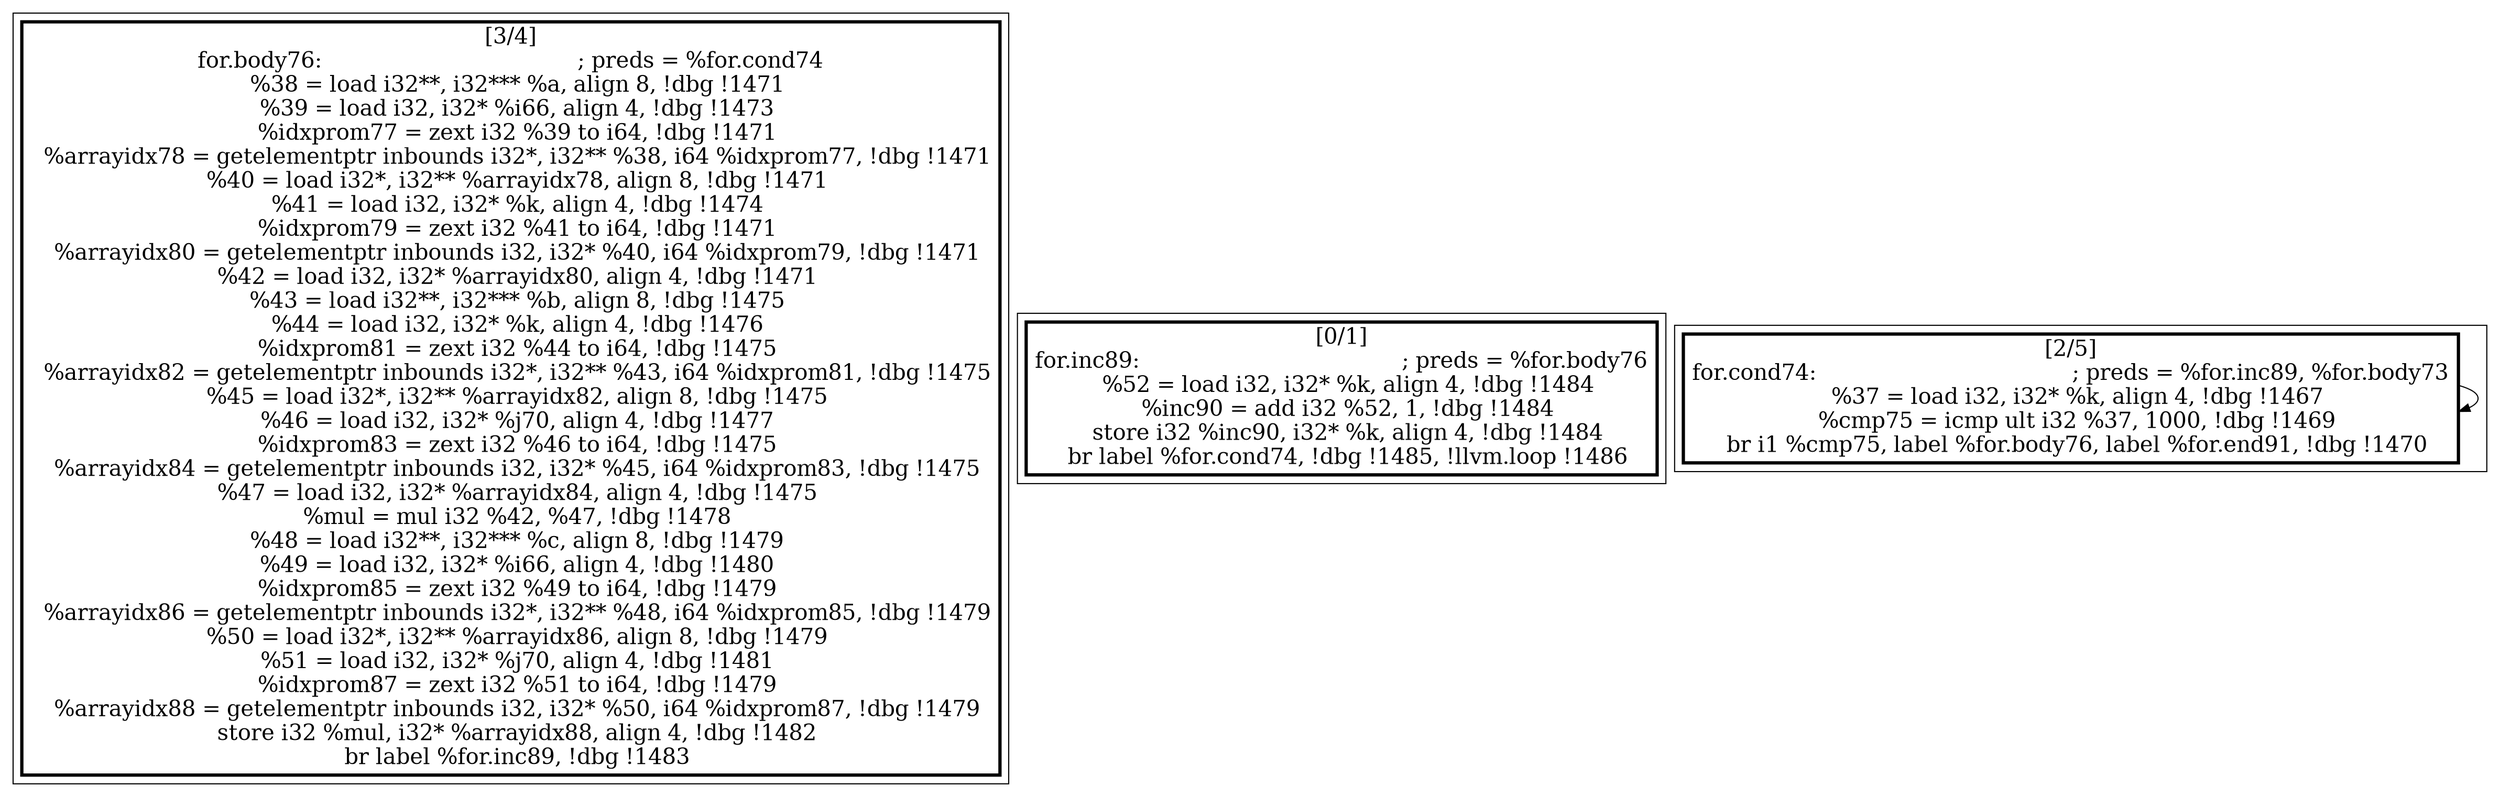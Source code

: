 
digraph G {





subgraph cluster2 {


node1056 [penwidth=3.0,fontsize=20,shape=rectangle,label="[3/4]
for.body76:                                       ; preds = %for.cond74
  %38 = load i32**, i32*** %a, align 8, !dbg !1471
  %39 = load i32, i32* %i66, align 4, !dbg !1473
  %idxprom77 = zext i32 %39 to i64, !dbg !1471
  %arrayidx78 = getelementptr inbounds i32*, i32** %38, i64 %idxprom77, !dbg !1471
  %40 = load i32*, i32** %arrayidx78, align 8, !dbg !1471
  %41 = load i32, i32* %k, align 4, !dbg !1474
  %idxprom79 = zext i32 %41 to i64, !dbg !1471
  %arrayidx80 = getelementptr inbounds i32, i32* %40, i64 %idxprom79, !dbg !1471
  %42 = load i32, i32* %arrayidx80, align 4, !dbg !1471
  %43 = load i32**, i32*** %b, align 8, !dbg !1475
  %44 = load i32, i32* %k, align 4, !dbg !1476
  %idxprom81 = zext i32 %44 to i64, !dbg !1475
  %arrayidx82 = getelementptr inbounds i32*, i32** %43, i64 %idxprom81, !dbg !1475
  %45 = load i32*, i32** %arrayidx82, align 8, !dbg !1475
  %46 = load i32, i32* %j70, align 4, !dbg !1477
  %idxprom83 = zext i32 %46 to i64, !dbg !1475
  %arrayidx84 = getelementptr inbounds i32, i32* %45, i64 %idxprom83, !dbg !1475
  %47 = load i32, i32* %arrayidx84, align 4, !dbg !1475
  %mul = mul i32 %42, %47, !dbg !1478
  %48 = load i32**, i32*** %c, align 8, !dbg !1479
  %49 = load i32, i32* %i66, align 4, !dbg !1480
  %idxprom85 = zext i32 %49 to i64, !dbg !1479
  %arrayidx86 = getelementptr inbounds i32*, i32** %48, i64 %idxprom85, !dbg !1479
  %50 = load i32*, i32** %arrayidx86, align 8, !dbg !1479
  %51 = load i32, i32* %j70, align 4, !dbg !1481
  %idxprom87 = zext i32 %51 to i64, !dbg !1479
  %arrayidx88 = getelementptr inbounds i32, i32* %50, i64 %idxprom87, !dbg !1479
  store i32 %mul, i32* %arrayidx88, align 4, !dbg !1482
  br label %for.inc89, !dbg !1483
" ]



}

subgraph cluster0 {


node1054 [penwidth=3.0,fontsize=20,shape=rectangle,label="[0/1]
for.inc89:                                        ; preds = %for.body76
  %52 = load i32, i32* %k, align 4, !dbg !1484
  %inc90 = add i32 %52, 1, !dbg !1484
  store i32 %inc90, i32* %k, align 4, !dbg !1484
  br label %for.cond74, !dbg !1485, !llvm.loop !1486
" ]



}

subgraph cluster1 {


node1055 [penwidth=3.0,fontsize=20,shape=rectangle,label="[2/5]
for.cond74:                                       ; preds = %for.inc89, %for.body73
  %37 = load i32, i32* %k, align 4, !dbg !1467
  %cmp75 = icmp ult i32 %37, 1000, !dbg !1469
  br i1 %cmp75, label %for.body76, label %for.end91, !dbg !1470
" ]

node1055->node1055 [ ]


}

}

